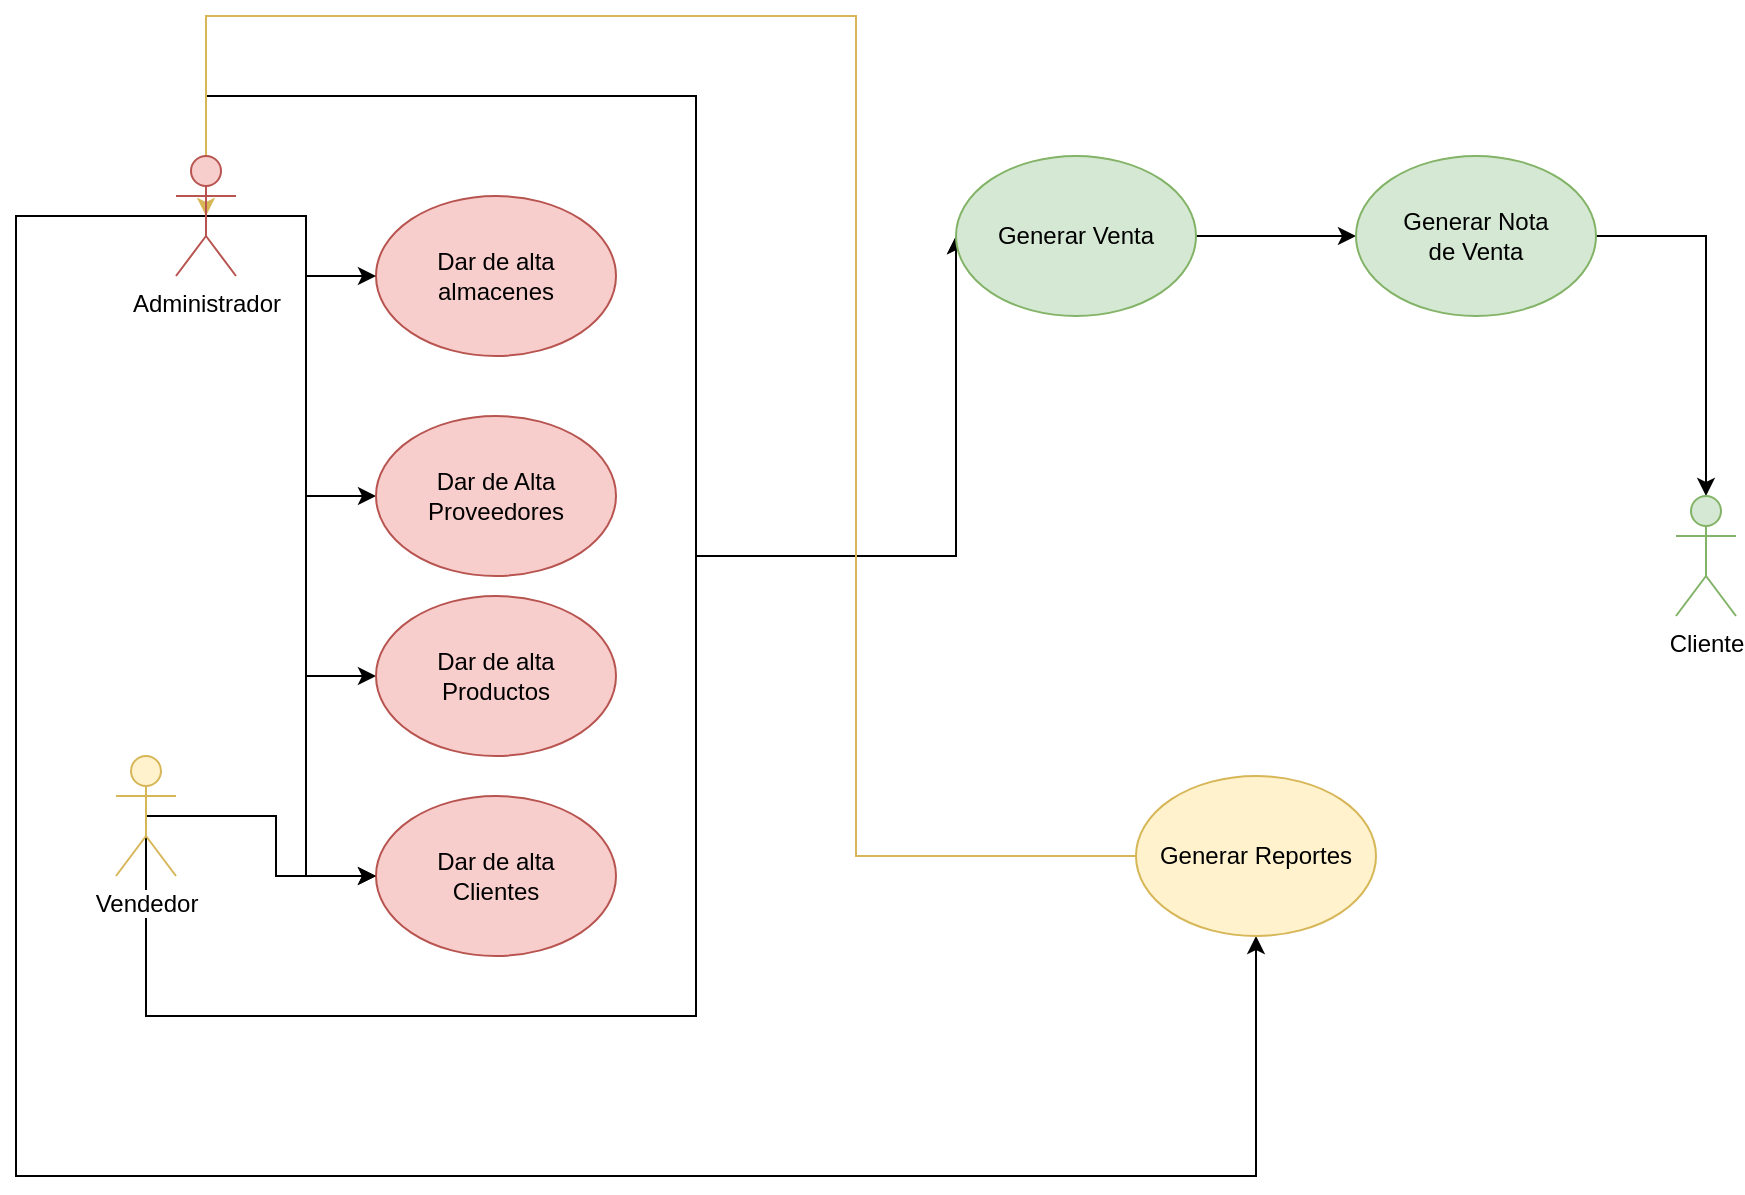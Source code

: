 <mxfile version="12.9.14" type="device"><diagram name="Page-1" id="822b0af5-4adb-64df-f703-e8dfc1f81529"><mxGraphModel dx="1572" dy="1092" grid="1" gridSize="10" guides="1" tooltips="1" connect="1" arrows="1" fold="1" page="1" pageScale="1" pageWidth="1100" pageHeight="850" background="#ffffff" math="0" shadow="0"><root><mxCell id="0"/><mxCell id="1" parent="0"/><mxCell id="5wQgWRLpWSu84demLk34-1" value="Dar de alta almacenes" style="ellipse;whiteSpace=wrap;html=1;fillColor=#f8cecc;strokeColor=#b85450;" vertex="1" parent="1"><mxGeometry x="300" y="220" width="120" height="80" as="geometry"/></mxCell><mxCell id="5wQgWRLpWSu84demLk34-11" style="edgeStyle=orthogonalEdgeStyle;rounded=0;orthogonalLoop=1;jettySize=auto;html=1;exitX=0.5;exitY=0.5;exitDx=0;exitDy=0;exitPerimeter=0;entryX=0;entryY=0.5;entryDx=0;entryDy=0;" edge="1" parent="1" source="5wQgWRLpWSu84demLk34-2" target="5wQgWRLpWSu84demLk34-1"><mxGeometry relative="1" as="geometry"/></mxCell><mxCell id="5wQgWRLpWSu84demLk34-13" style="edgeStyle=orthogonalEdgeStyle;rounded=0;orthogonalLoop=1;jettySize=auto;html=1;exitX=0.5;exitY=0.5;exitDx=0;exitDy=0;exitPerimeter=0;entryX=0;entryY=0.5;entryDx=0;entryDy=0;" edge="1" parent="1" source="5wQgWRLpWSu84demLk34-2" target="5wQgWRLpWSu84demLk34-3"><mxGeometry relative="1" as="geometry"/></mxCell><mxCell id="5wQgWRLpWSu84demLk34-14" style="edgeStyle=orthogonalEdgeStyle;rounded=0;orthogonalLoop=1;jettySize=auto;html=1;exitX=0.5;exitY=0.5;exitDx=0;exitDy=0;exitPerimeter=0;entryX=0;entryY=0.5;entryDx=0;entryDy=0;" edge="1" parent="1" source="5wQgWRLpWSu84demLk34-2" target="5wQgWRLpWSu84demLk34-6"><mxGeometry relative="1" as="geometry"/></mxCell><mxCell id="5wQgWRLpWSu84demLk34-15" style="edgeStyle=orthogonalEdgeStyle;rounded=0;orthogonalLoop=1;jettySize=auto;html=1;exitX=0.5;exitY=0.5;exitDx=0;exitDy=0;exitPerimeter=0;entryX=0;entryY=0.5;entryDx=0;entryDy=0;" edge="1" parent="1" source="5wQgWRLpWSu84demLk34-2" target="5wQgWRLpWSu84demLk34-7"><mxGeometry relative="1" as="geometry"/></mxCell><mxCell id="5wQgWRLpWSu84demLk34-19" style="edgeStyle=orthogonalEdgeStyle;rounded=0;orthogonalLoop=1;jettySize=auto;html=1;exitX=0.5;exitY=0.5;exitDx=0;exitDy=0;exitPerimeter=0;entryX=0;entryY=0.5;entryDx=0;entryDy=0;" edge="1" parent="1" source="5wQgWRLpWSu84demLk34-2" target="5wQgWRLpWSu84demLk34-16"><mxGeometry relative="1" as="geometry"><Array as="points"><mxPoint x="215" y="170"/><mxPoint x="460" y="170"/><mxPoint x="460" y="400"/></Array></mxGeometry></mxCell><mxCell id="5wQgWRLpWSu84demLk34-26" style="edgeStyle=orthogonalEdgeStyle;rounded=0;orthogonalLoop=1;jettySize=auto;html=1;exitX=0.5;exitY=0.5;exitDx=0;exitDy=0;exitPerimeter=0;entryX=0.5;entryY=1;entryDx=0;entryDy=0;" edge="1" parent="1" source="5wQgWRLpWSu84demLk34-2" target="5wQgWRLpWSu84demLk34-24"><mxGeometry relative="1" as="geometry"><Array as="points"><mxPoint x="120" y="230"/><mxPoint x="120" y="710"/><mxPoint x="740" y="710"/></Array></mxGeometry></mxCell><mxCell id="5wQgWRLpWSu84demLk34-3" value="Dar de Alta Proveedores" style="ellipse;whiteSpace=wrap;html=1;fillColor=#f8cecc;strokeColor=#b85450;" vertex="1" parent="1"><mxGeometry x="300" y="330" width="120" height="80" as="geometry"/></mxCell><mxCell id="5wQgWRLpWSu84demLk34-6" value="Dar de alta&lt;br&gt;Productos" style="ellipse;whiteSpace=wrap;html=1;fillColor=#f8cecc;strokeColor=#b85450;" vertex="1" parent="1"><mxGeometry x="300" y="420" width="120" height="80" as="geometry"/></mxCell><mxCell id="5wQgWRLpWSu84demLk34-7" value="Dar de alta&lt;br&gt;Clientes" style="ellipse;whiteSpace=wrap;html=1;fillColor=#f8cecc;strokeColor=#b85450;" vertex="1" parent="1"><mxGeometry x="300" y="520" width="120" height="80" as="geometry"/></mxCell><mxCell id="5wQgWRLpWSu84demLk34-9" style="edgeStyle=orthogonalEdgeStyle;rounded=0;orthogonalLoop=1;jettySize=auto;html=1;exitX=0.5;exitY=0.5;exitDx=0;exitDy=0;exitPerimeter=0;entryX=0;entryY=0.5;entryDx=0;entryDy=0;" edge="1" parent="1" source="5wQgWRLpWSu84demLk34-8" target="5wQgWRLpWSu84demLk34-7"><mxGeometry relative="1" as="geometry"/></mxCell><mxCell id="5wQgWRLpWSu84demLk34-22" style="edgeStyle=orthogonalEdgeStyle;rounded=0;orthogonalLoop=1;jettySize=auto;html=1;exitX=0.5;exitY=0.5;exitDx=0;exitDy=0;exitPerimeter=0;entryX=0;entryY=0.5;entryDx=0;entryDy=0;" edge="1" parent="1" source="5wQgWRLpWSu84demLk34-8" target="5wQgWRLpWSu84demLk34-16"><mxGeometry relative="1" as="geometry"><Array as="points"><mxPoint x="185" y="630"/><mxPoint x="460" y="630"/><mxPoint x="460" y="400"/></Array></mxGeometry></mxCell><mxCell id="5wQgWRLpWSu84demLk34-8" value="Vendedor" style="shape=umlActor;verticalLabelPosition=bottom;labelBackgroundColor=#ffffff;verticalAlign=top;html=1;outlineConnect=0;fillColor=#fff2cc;strokeColor=#d6b656;" vertex="1" parent="1"><mxGeometry x="170" y="500" width="30" height="60" as="geometry"/></mxCell><mxCell id="5wQgWRLpWSu84demLk34-20" style="edgeStyle=orthogonalEdgeStyle;rounded=0;orthogonalLoop=1;jettySize=auto;html=1;exitX=1;exitY=0.5;exitDx=0;exitDy=0;entryX=0;entryY=0.5;entryDx=0;entryDy=0;" edge="1" parent="1" source="5wQgWRLpWSu84demLk34-16" target="5wQgWRLpWSu84demLk34-17"><mxGeometry relative="1" as="geometry"/></mxCell><mxCell id="5wQgWRLpWSu84demLk34-16" value="Generar Venta" style="ellipse;whiteSpace=wrap;html=1;fillColor=#d5e8d4;strokeColor=#82b366;" vertex="1" parent="1"><mxGeometry x="590" y="200" width="120" height="80" as="geometry"/></mxCell><mxCell id="5wQgWRLpWSu84demLk34-21" style="edgeStyle=orthogonalEdgeStyle;rounded=0;orthogonalLoop=1;jettySize=auto;html=1;exitX=1;exitY=0.5;exitDx=0;exitDy=0;entryX=0.5;entryY=0;entryDx=0;entryDy=0;entryPerimeter=0;" edge="1" parent="1" source="5wQgWRLpWSu84demLk34-17" target="5wQgWRLpWSu84demLk34-18"><mxGeometry relative="1" as="geometry"/></mxCell><mxCell id="5wQgWRLpWSu84demLk34-17" value="Generar Nota&lt;br&gt;de Venta" style="ellipse;whiteSpace=wrap;html=1;fillColor=#d5e8d4;strokeColor=#82b366;" vertex="1" parent="1"><mxGeometry x="790" y="200" width="120" height="80" as="geometry"/></mxCell><mxCell id="5wQgWRLpWSu84demLk34-18" value="Cliente" style="shape=umlActor;verticalLabelPosition=bottom;labelBackgroundColor=#ffffff;verticalAlign=top;html=1;outlineConnect=0;fillColor=#d5e8d4;strokeColor=#82b366;" vertex="1" parent="1"><mxGeometry x="950" y="370" width="30" height="60" as="geometry"/></mxCell><mxCell id="5wQgWRLpWSu84demLk34-27" style="edgeStyle=orthogonalEdgeStyle;rounded=0;orthogonalLoop=1;jettySize=auto;html=1;exitX=0;exitY=0.5;exitDx=0;exitDy=0;entryX=0.5;entryY=0.5;entryDx=0;entryDy=0;entryPerimeter=0;fillColor=#fff2cc;strokeColor=#d6b656;" edge="1" parent="1" source="5wQgWRLpWSu84demLk34-24" target="5wQgWRLpWSu84demLk34-2"><mxGeometry relative="1" as="geometry"><Array as="points"><mxPoint x="540" y="550"/><mxPoint x="540" y="130"/><mxPoint x="215" y="130"/></Array></mxGeometry></mxCell><mxCell id="5wQgWRLpWSu84demLk34-24" value="Generar Reportes" style="ellipse;whiteSpace=wrap;html=1;fillColor=#fff2cc;strokeColor=#d6b656;" vertex="1" parent="1"><mxGeometry x="680" y="510" width="120" height="80" as="geometry"/></mxCell><mxCell id="5wQgWRLpWSu84demLk34-2" value="Administrador" style="shape=umlActor;verticalLabelPosition=bottom;labelBackgroundColor=#ffffff;verticalAlign=top;html=1;outlineConnect=0;fillColor=#f8cecc;strokeColor=#b85450;" vertex="1" parent="1"><mxGeometry x="200" y="200" width="30" height="60" as="geometry"/></mxCell></root></mxGraphModel></diagram></mxfile>